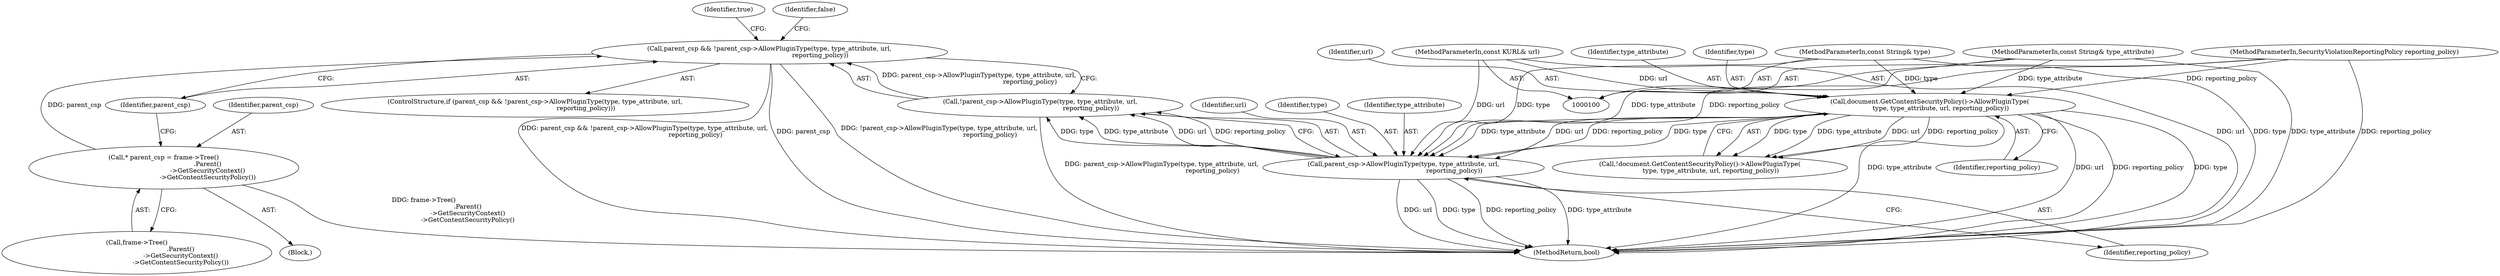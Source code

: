 digraph "1_Chrome_108147dfd1ea159fd3632ef92ccc4ab8952980c7_2@pointer" {
"1000134" [label="(Call,parent_csp && !parent_csp->AllowPluginType(type, type_attribute, url,\n                                                   reporting_policy))"];
"1000130" [label="(Call,* parent_csp = frame->Tree()\n                                            .Parent()\n                                            ->GetSecurityContext()\n                                            ->GetContentSecurityPolicy())"];
"1000136" [label="(Call,!parent_csp->AllowPluginType(type, type_attribute, url,\n                                                   reporting_policy))"];
"1000137" [label="(Call,parent_csp->AllowPluginType(type, type_attribute, url,\n                                                   reporting_policy))"];
"1000111" [label="(Call,document.GetContentSecurityPolicy()->AllowPluginType(\n           type, type_attribute, url, reporting_policy))"];
"1000102" [label="(MethodParameterIn,const String& type)"];
"1000103" [label="(MethodParameterIn,const String& type_attribute)"];
"1000104" [label="(MethodParameterIn,const KURL& url)"];
"1000105" [label="(MethodParameterIn,SecurityViolationReportingPolicy reporting_policy)"];
"1000110" [label="(Call,!document.GetContentSecurityPolicy()->AllowPluginType(\n           type, type_attribute, url, reporting_policy))"];
"1000111" [label="(Call,document.GetContentSecurityPolicy()->AllowPluginType(\n           type, type_attribute, url, reporting_policy))"];
"1000112" [label="(Identifier,type)"];
"1000114" [label="(Identifier,url)"];
"1000146" [label="(MethodReturn,bool)"];
"1000141" [label="(Identifier,reporting_policy)"];
"1000139" [label="(Identifier,type_attribute)"];
"1000140" [label="(Identifier,url)"];
"1000137" [label="(Call,parent_csp->AllowPluginType(type, type_attribute, url,\n                                                   reporting_policy))"];
"1000135" [label="(Identifier,parent_csp)"];
"1000131" [label="(Identifier,parent_csp)"];
"1000115" [label="(Identifier,reporting_policy)"];
"1000103" [label="(MethodParameterIn,const String& type_attribute)"];
"1000102" [label="(MethodParameterIn,const String& type)"];
"1000128" [label="(Block,)"];
"1000145" [label="(Identifier,true)"];
"1000130" [label="(Call,* parent_csp = frame->Tree()\n                                            .Parent()\n                                            ->GetSecurityContext()\n                                            ->GetContentSecurityPolicy())"];
"1000138" [label="(Identifier,type)"];
"1000136" [label="(Call,!parent_csp->AllowPluginType(type, type_attribute, url,\n                                                   reporting_policy))"];
"1000105" [label="(MethodParameterIn,SecurityViolationReportingPolicy reporting_policy)"];
"1000133" [label="(ControlStructure,if (parent_csp && !parent_csp->AllowPluginType(type, type_attribute, url,\n                                                   reporting_policy)))"];
"1000104" [label="(MethodParameterIn,const KURL& url)"];
"1000113" [label="(Identifier,type_attribute)"];
"1000132" [label="(Call,frame->Tree()\n                                            .Parent()\n                                            ->GetSecurityContext()\n                                            ->GetContentSecurityPolicy())"];
"1000134" [label="(Call,parent_csp && !parent_csp->AllowPluginType(type, type_attribute, url,\n                                                   reporting_policy))"];
"1000143" [label="(Identifier,false)"];
"1000134" -> "1000133"  [label="AST: "];
"1000134" -> "1000135"  [label="CFG: "];
"1000134" -> "1000136"  [label="CFG: "];
"1000135" -> "1000134"  [label="AST: "];
"1000136" -> "1000134"  [label="AST: "];
"1000143" -> "1000134"  [label="CFG: "];
"1000145" -> "1000134"  [label="CFG: "];
"1000134" -> "1000146"  [label="DDG: !parent_csp->AllowPluginType(type, type_attribute, url,\n                                                   reporting_policy)"];
"1000134" -> "1000146"  [label="DDG: parent_csp && !parent_csp->AllowPluginType(type, type_attribute, url,\n                                                   reporting_policy)"];
"1000134" -> "1000146"  [label="DDG: parent_csp"];
"1000130" -> "1000134"  [label="DDG: parent_csp"];
"1000136" -> "1000134"  [label="DDG: parent_csp->AllowPluginType(type, type_attribute, url,\n                                                   reporting_policy)"];
"1000130" -> "1000128"  [label="AST: "];
"1000130" -> "1000132"  [label="CFG: "];
"1000131" -> "1000130"  [label="AST: "];
"1000132" -> "1000130"  [label="AST: "];
"1000135" -> "1000130"  [label="CFG: "];
"1000130" -> "1000146"  [label="DDG: frame->Tree()\n                                            .Parent()\n                                            ->GetSecurityContext()\n                                            ->GetContentSecurityPolicy()"];
"1000136" -> "1000137"  [label="CFG: "];
"1000137" -> "1000136"  [label="AST: "];
"1000136" -> "1000146"  [label="DDG: parent_csp->AllowPluginType(type, type_attribute, url,\n                                                   reporting_policy)"];
"1000137" -> "1000136"  [label="DDG: type"];
"1000137" -> "1000136"  [label="DDG: type_attribute"];
"1000137" -> "1000136"  [label="DDG: url"];
"1000137" -> "1000136"  [label="DDG: reporting_policy"];
"1000137" -> "1000141"  [label="CFG: "];
"1000138" -> "1000137"  [label="AST: "];
"1000139" -> "1000137"  [label="AST: "];
"1000140" -> "1000137"  [label="AST: "];
"1000141" -> "1000137"  [label="AST: "];
"1000137" -> "1000146"  [label="DDG: url"];
"1000137" -> "1000146"  [label="DDG: type"];
"1000137" -> "1000146"  [label="DDG: reporting_policy"];
"1000137" -> "1000146"  [label="DDG: type_attribute"];
"1000111" -> "1000137"  [label="DDG: type"];
"1000111" -> "1000137"  [label="DDG: type_attribute"];
"1000111" -> "1000137"  [label="DDG: url"];
"1000111" -> "1000137"  [label="DDG: reporting_policy"];
"1000102" -> "1000137"  [label="DDG: type"];
"1000103" -> "1000137"  [label="DDG: type_attribute"];
"1000104" -> "1000137"  [label="DDG: url"];
"1000105" -> "1000137"  [label="DDG: reporting_policy"];
"1000111" -> "1000110"  [label="AST: "];
"1000111" -> "1000115"  [label="CFG: "];
"1000112" -> "1000111"  [label="AST: "];
"1000113" -> "1000111"  [label="AST: "];
"1000114" -> "1000111"  [label="AST: "];
"1000115" -> "1000111"  [label="AST: "];
"1000110" -> "1000111"  [label="CFG: "];
"1000111" -> "1000146"  [label="DDG: url"];
"1000111" -> "1000146"  [label="DDG: reporting_policy"];
"1000111" -> "1000146"  [label="DDG: type"];
"1000111" -> "1000146"  [label="DDG: type_attribute"];
"1000111" -> "1000110"  [label="DDG: type"];
"1000111" -> "1000110"  [label="DDG: type_attribute"];
"1000111" -> "1000110"  [label="DDG: url"];
"1000111" -> "1000110"  [label="DDG: reporting_policy"];
"1000102" -> "1000111"  [label="DDG: type"];
"1000103" -> "1000111"  [label="DDG: type_attribute"];
"1000104" -> "1000111"  [label="DDG: url"];
"1000105" -> "1000111"  [label="DDG: reporting_policy"];
"1000102" -> "1000100"  [label="AST: "];
"1000102" -> "1000146"  [label="DDG: type"];
"1000103" -> "1000100"  [label="AST: "];
"1000103" -> "1000146"  [label="DDG: type_attribute"];
"1000104" -> "1000100"  [label="AST: "];
"1000104" -> "1000146"  [label="DDG: url"];
"1000105" -> "1000100"  [label="AST: "];
"1000105" -> "1000146"  [label="DDG: reporting_policy"];
}
